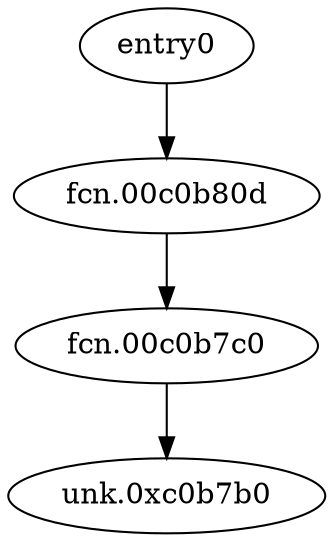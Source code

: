 digraph code {
  "0x00c0b628" [label="entry0"];
  "0x00c0b628" -> "0x00c0b80d";
  "0x00c0b80d" [label="fcn.00c0b80d"];
  "0x00c0b80d" [label="fcn.00c0b80d"];
  "0x00c0b80d" -> "0x00c0b7c0";
  "0x00c0b7c0" [label="fcn.00c0b7c0"];
  "0x00c0b7c0" [label="fcn.00c0b7c0"];
  "0x00c0b7c0" -> "0x00c0b7b0";
  "0x00c0b7b0" [label="unk.0xc0b7b0"];
}